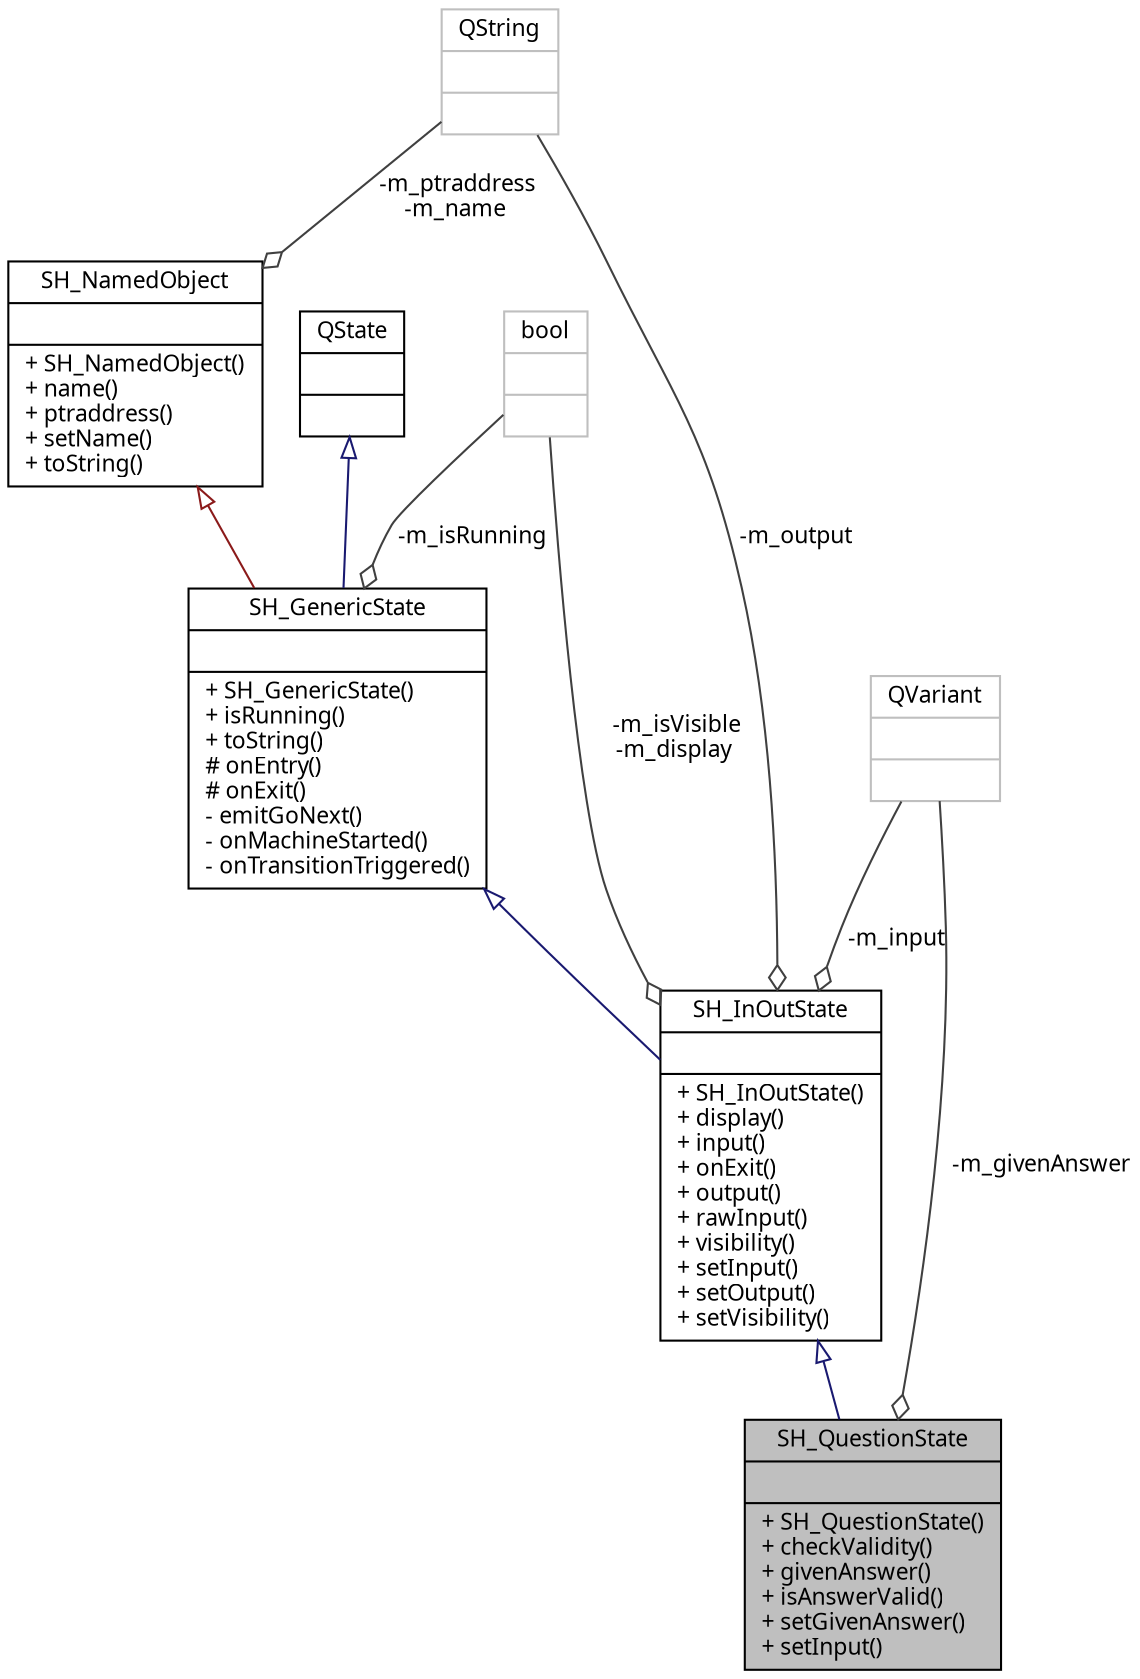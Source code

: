 digraph "SH_QuestionState"
{
 // INTERACTIVE_SVG=YES
  bgcolor="transparent";
  edge [fontname="Verdana",fontsize="11",labelfontname="Verdana",labelfontsize="11"];
  node [fontname="Verdana",fontsize="11",shape=record];
  Node1 [label="{SH_QuestionState\n||+ SH_QuestionState()\l+ checkValidity()\l+ givenAnswer()\l+ isAnswerValid()\l+ setGivenAnswer()\l+ setInput()\l}",height=0.2,width=0.4,color="black", fillcolor="grey75", style="filled" fontcolor="black"];
  Node2 -> Node1 [dir="back",color="midnightblue",fontsize="11",style="solid",arrowtail="onormal",fontname="Verdana"];
  Node2 [label="{SH_InOutState\n||+ SH_InOutState()\l+ display()\l+ input()\l+ onExit()\l+ output()\l+ rawInput()\l+ visibility()\l+ setInput()\l+ setOutput()\l+ setVisibility()\l}",height=0.2,width=0.4,color="black",URL="$classSH__InOutState.html"];
  Node3 -> Node2 [dir="back",color="midnightblue",fontsize="11",style="solid",arrowtail="onormal",fontname="Verdana"];
  Node3 [label="{SH_GenericState\n||+ SH_GenericState()\l+ isRunning()\l+ toString()\l# onEntry()\l# onExit()\l- emitGoNext()\l- onMachineStarted()\l- onTransitionTriggered()\l}",height=0.2,width=0.4,color="black",URL="$classSH__GenericState.html"];
  Node4 -> Node3 [dir="back",color="midnightblue",fontsize="11",style="solid",arrowtail="onormal",fontname="Verdana"];
  Node4 [label="{QState\n||}",height=0.2,width=0.4,color="black",URL="$classQState.html"];
  Node5 -> Node3 [dir="back",color="firebrick4",fontsize="11",style="solid",arrowtail="onormal",fontname="Verdana"];
  Node5 [label="{SH_NamedObject\n||+ SH_NamedObject()\l+ name()\l+ ptraddress()\l+ setName()\l+ toString()\l}",height=0.2,width=0.4,color="black",URL="$classSH__NamedObject.html"];
  Node6 -> Node5 [color="grey25",fontsize="11",style="solid",label=" -m_ptraddress\n-m_name" ,arrowhead="odiamond",fontname="Verdana"];
  Node6 [label="{QString\n||}",height=0.2,width=0.4,color="grey75"];
  Node7 -> Node3 [color="grey25",fontsize="11",style="solid",label=" -m_isRunning" ,arrowhead="odiamond",fontname="Verdana"];
  Node7 [label="{bool\n||}",height=0.2,width=0.4,color="grey75"];
  Node8 -> Node2 [color="grey25",fontsize="11",style="solid",label=" -m_input" ,arrowhead="odiamond",fontname="Verdana"];
  Node8 [label="{QVariant\n||}",height=0.2,width=0.4,color="grey75"];
  Node6 -> Node2 [color="grey25",fontsize="11",style="solid",label=" -m_output" ,arrowhead="odiamond",fontname="Verdana"];
  Node7 -> Node2 [color="grey25",fontsize="11",style="solid",label=" -m_isVisible\n-m_display" ,arrowhead="odiamond",fontname="Verdana"];
  Node8 -> Node1 [color="grey25",fontsize="11",style="solid",label=" -m_givenAnswer" ,arrowhead="odiamond",fontname="Verdana"];
}
